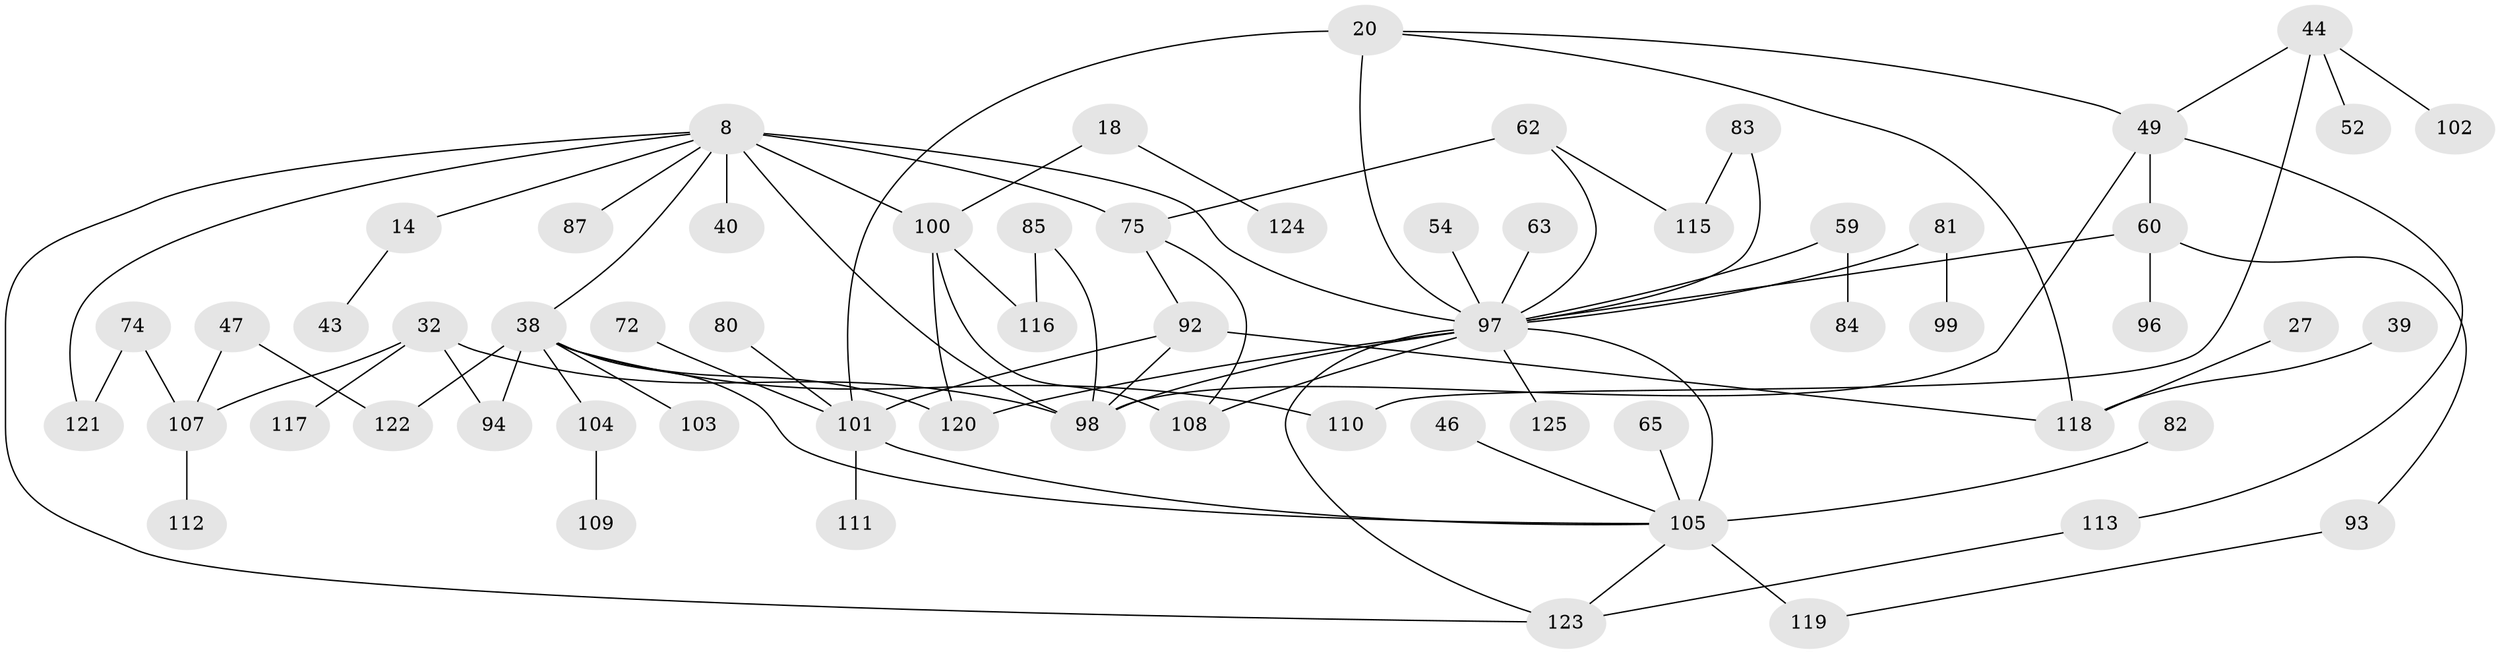// original degree distribution, {6: 0.04, 4: 0.096, 5: 0.064, 3: 0.264, 7: 0.008, 2: 0.304, 1: 0.224}
// Generated by graph-tools (version 1.1) at 2025/42/03/09/25 04:42:24]
// undirected, 62 vertices, 84 edges
graph export_dot {
graph [start="1"]
  node [color=gray90,style=filled];
  8 [super="+2+6"];
  14;
  18;
  20 [super="+5"];
  27;
  32 [super="+23"];
  38 [super="+15"];
  39;
  40;
  43;
  44;
  46;
  47;
  49 [super="+13"];
  52;
  54;
  59;
  60;
  62;
  63;
  65;
  72;
  74;
  75 [super="+53"];
  80;
  81;
  82;
  83;
  84;
  85;
  87;
  92 [super="+89+77"];
  93;
  94;
  96;
  97 [super="+88+68+91"];
  98 [super="+66+37+69"];
  99;
  100 [super="+12+34"];
  101 [super="+90"];
  102;
  103 [super="+86"];
  104 [super="+95"];
  105 [super="+41+36"];
  107 [super="+64"];
  108 [super="+28"];
  109;
  110;
  111;
  112;
  113;
  115;
  116;
  117;
  118 [super="+9"];
  119;
  120;
  121 [super="+67"];
  122 [super="+16"];
  123 [super="+114+106"];
  124;
  125;
  8 -- 87;
  8 -- 40;
  8 -- 14;
  8 -- 100 [weight=3];
  8 -- 123;
  8 -- 38;
  8 -- 75;
  8 -- 121;
  8 -- 97;
  8 -- 98;
  14 -- 43;
  18 -- 124;
  18 -- 100;
  20 -- 97 [weight=3];
  20 -- 118 [weight=2];
  20 -- 49;
  20 -- 101;
  27 -- 118;
  32 -- 94;
  32 -- 117;
  32 -- 107 [weight=2];
  32 -- 98 [weight=2];
  38 -- 103 [weight=2];
  38 -- 120;
  38 -- 110;
  38 -- 94;
  38 -- 122;
  38 -- 105;
  38 -- 104;
  39 -- 118;
  44 -- 52;
  44 -- 102;
  44 -- 110;
  44 -- 49;
  46 -- 105;
  47 -- 122;
  47 -- 107;
  49 -- 60;
  49 -- 113;
  49 -- 98;
  54 -- 97;
  59 -- 84;
  59 -- 97;
  60 -- 93;
  60 -- 96;
  60 -- 97;
  62 -- 75 [weight=2];
  62 -- 115;
  62 -- 97;
  63 -- 97;
  65 -- 105;
  72 -- 101;
  74 -- 107;
  74 -- 121;
  75 -- 92;
  75 -- 108;
  80 -- 101;
  81 -- 99;
  81 -- 97;
  82 -- 105;
  83 -- 115;
  83 -- 97;
  85 -- 116;
  85 -- 98;
  92 -- 118 [weight=2];
  92 -- 98 [weight=2];
  92 -- 101;
  93 -- 119;
  97 -- 98 [weight=3];
  97 -- 105 [weight=4];
  97 -- 108;
  97 -- 120;
  97 -- 125;
  97 -- 123;
  100 -- 116;
  100 -- 120;
  100 -- 108;
  101 -- 105 [weight=2];
  101 -- 111;
  104 -- 109;
  105 -- 119;
  105 -- 123;
  107 -- 112;
  113 -- 123;
}
